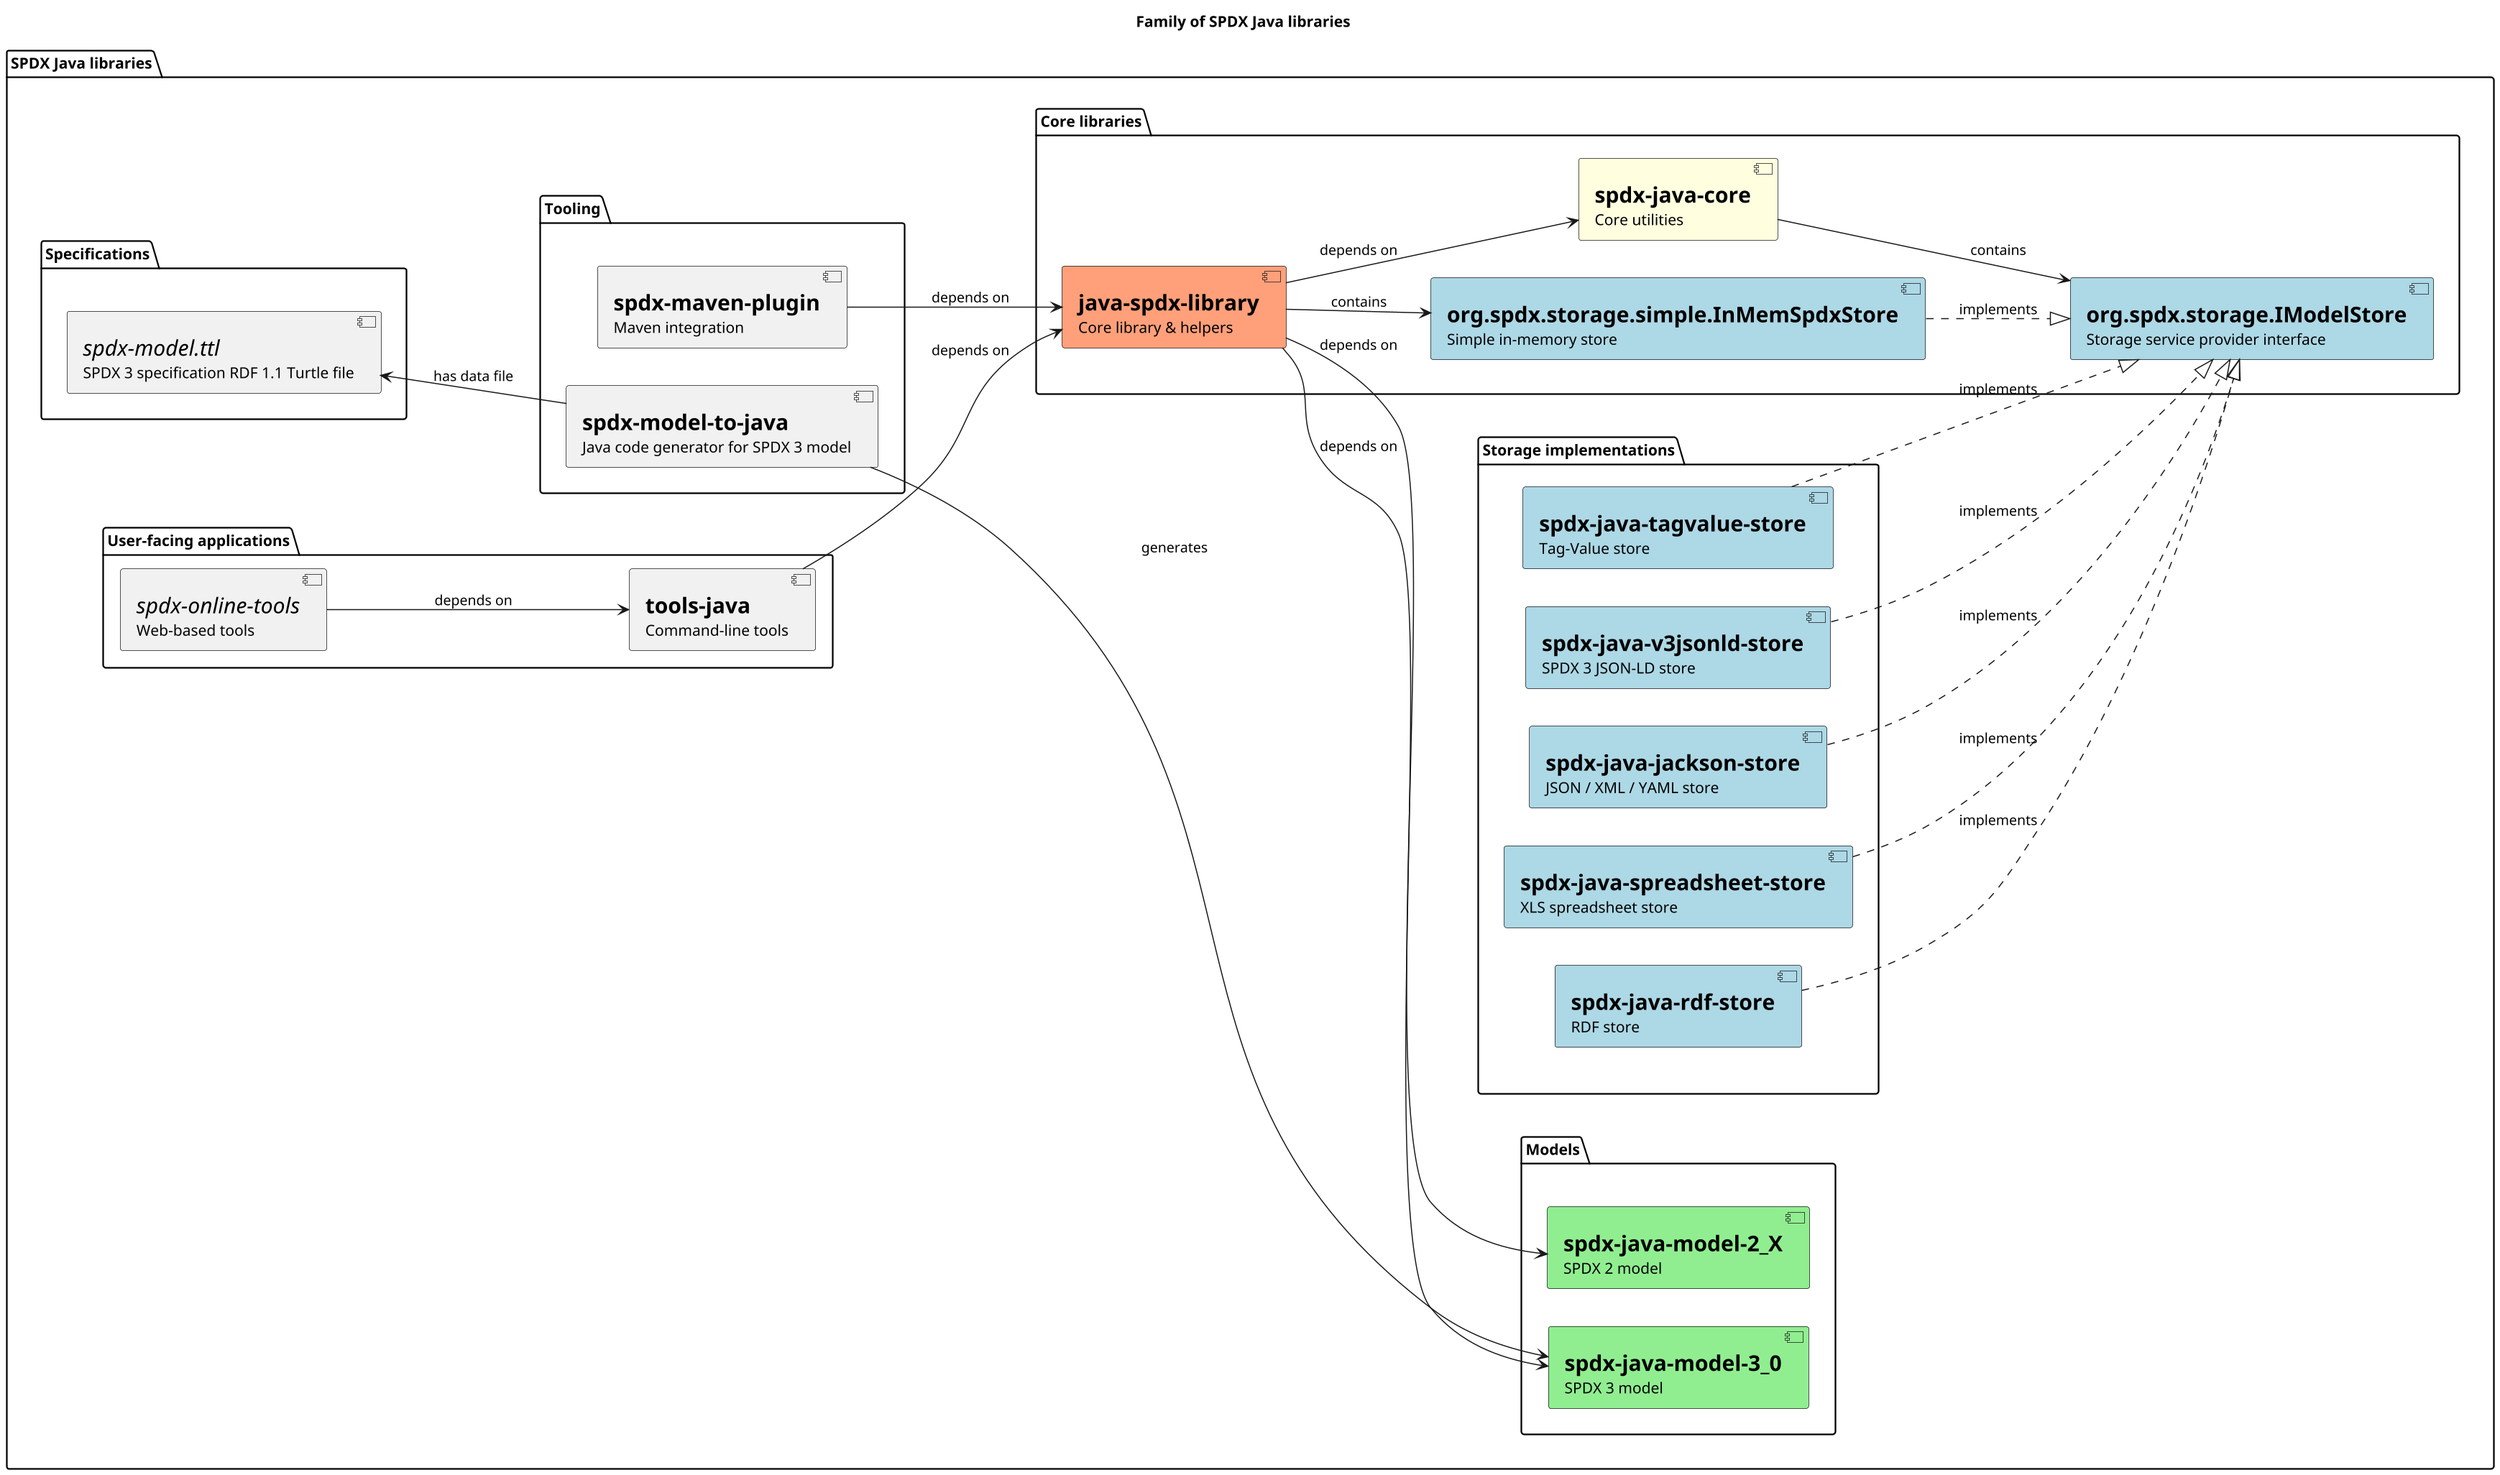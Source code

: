 ' SPDX-FileCopyrightText: 2025 SPDX contributors
' SPDX-FileType: DOCUMENTATION
' SPDX-License-Identifier: Apache-2.0

@startuml spdx_java_lib_family
scale 1.5

title Family of SPDX Java libraries

' Left-to-right layout is more familiar for readers of left-to-right languages.
left to right direction

' Use "package" to group related components and improve readability.
' This does not imply actual Java package structure.
package "SPDX Java libraries" {
    package "Core libraries" as core_pkg {
        component "<b><size:20>java-spdx-library</size></b>\nCore library & helpers" as lib #LightSalmon
        component "<b><size:20>spdx-java-core</size></b>\nCore utilities" as core #LightYellow
        component "<b><size:20>org.spdx.storage.IModelStore</size></b>\nStorage service provider interface" as storeSPI #LightBlue
        component "<b><size:20>org.spdx.storage.simple.InMemSpdxStore</size></b>\nSimple in-memory store" as inmem #LightBlue
    }

    package "Models" as model_pkg {
        component "<b><size:20>spdx-java-model-2_X</size></b>\nSPDX 2 model" as model2 #LightGreen
        component "<b><size:20>spdx-java-model-3_0</size></b>\nSPDX 3 model" as model3 #LightGreen
    }

    package "Storage implementations" as store_pkg {
        component "<b><size:20>spdx-java-tagvalue-store</size></b>\nTag-Value store" as tagvalue #LightBlue
        component "<b><size:20>spdx-java-rdf-store</size></b>\nRDF store" as rdf #LightBlue
        component "<b><size:20>spdx-java-spreadsheet-store</size></b>\nXLS spreadsheet store" as sheet #LightBlue
        component "<b><size:20>spdx-java-jackson-store</size></b>\nJSON / XML / YAML store" as jackson #LightBlue
        component "<b><size:20>spdx-java-v3jsonld-store</size></b>\nSPDX 3 JSON-LD store" as v3jsonld #LightBlue
    }

    package "Tooling" as tooling_pkg {
        component "<b><size:20>spdx-maven-plugin</size></b>\nMaven integration" as maven
        component "<b><size:20>spdx-model-to-java</size></b>\nJava code generator for SPDX 3 model" as genmodel3
    }

    package "Specifications" as spec_pkg {
        component "<i><size:20>spdx-model.ttl</size></i>\nSPDX 3 specification RDF 1.1 Turtle file" as spdx3turtle
    }

    package "User-facing applications" as app_pkg {
        component "<b><size:20>tools-java</size></b>\nCommand-line tools" as tools
        component "<i><size:20>spdx-online-tools</size></i>\nWeb-based tools" as online
    }
}

' Core libraries and models
lib --> core : depends on
lib --> model2 : depends on
lib --> model3 : depends on

' Storage SPI and implementations
core --> storeSPI : contains
lib --> inmem : contains
inmem ..|> storeSPI : implements
jackson ..|> storeSPI : implements
rdf ..|> storeSPI : implements
sheet ..|> storeSPI : implements
tagvalue ..|> storeSPI : implements
v3jsonld ..|> storeSPI : implements

' Tooling
maven --> lib : depends on
genmodel3 --> model3 : generates
genmodel3 -left-> spdx3turtle : has data file

' User-facing applications
tools --> lib : depends on
online --> tools : depends on

' Layout hints
spec_pkg -[hidden]-> tooling_pkg
store_pkg -[hidden]-> core_pkg
inmem -[hidden]-> store_pkg
model_pkg -[hidden]-> core_pkg

@enduml
